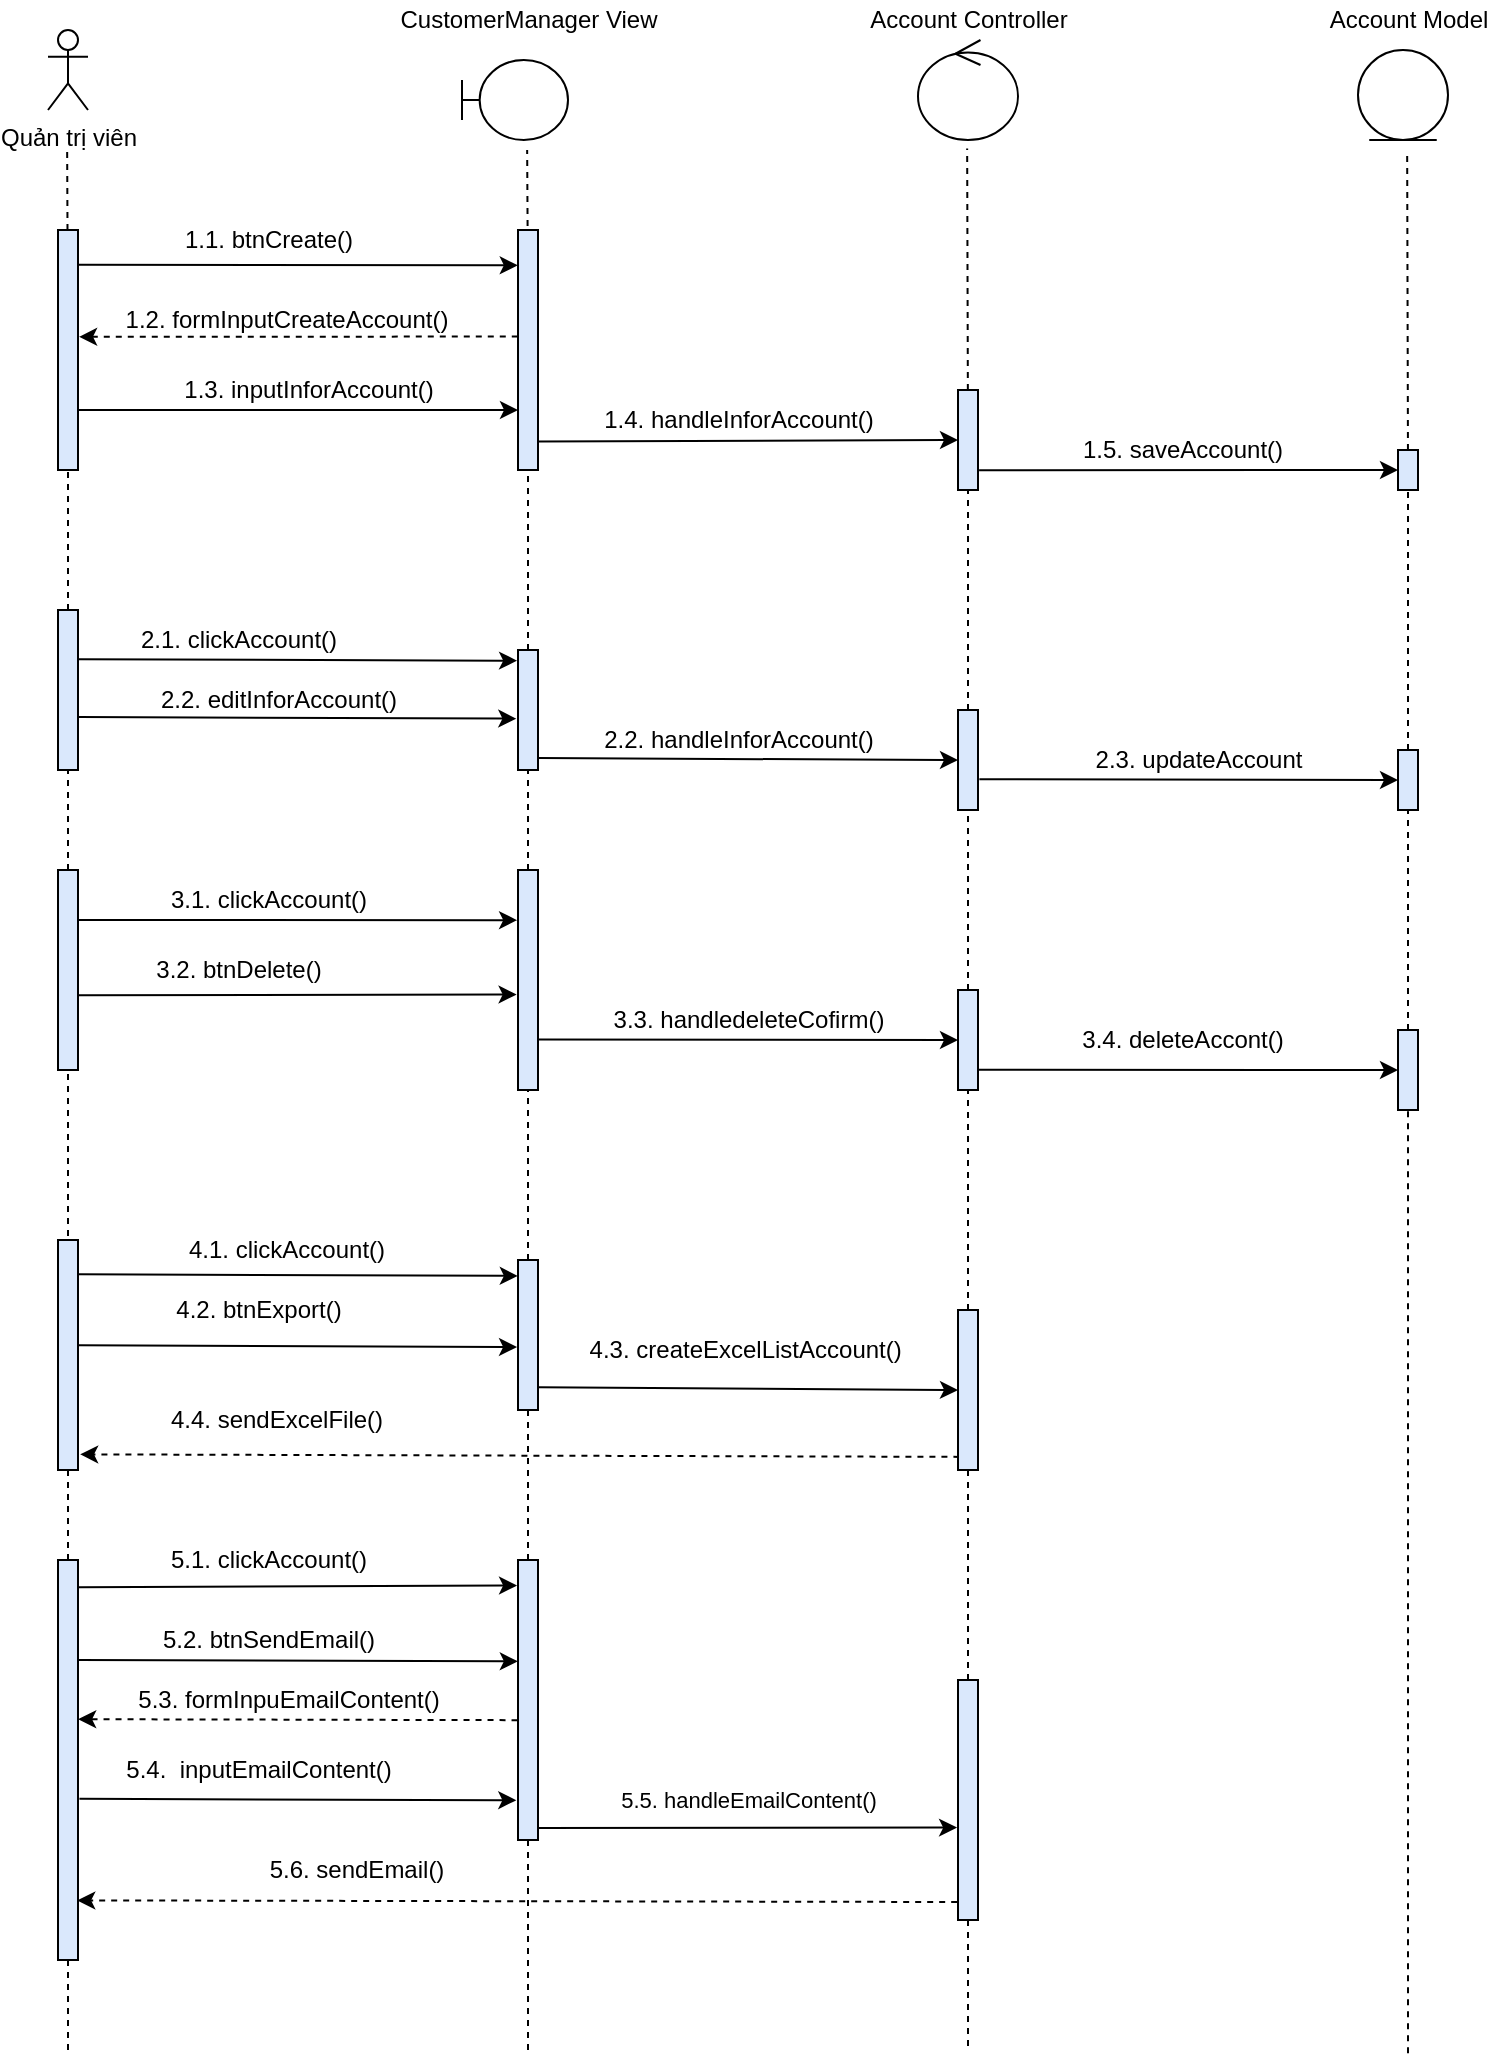 <mxfile version="20.3.0" type="device"><diagram id="4ZFDVbaHCsXSAVihsUI5" name="Trang-1"><mxGraphModel dx="1038" dy="649" grid="1" gridSize="10" guides="1" tooltips="1" connect="1" arrows="1" fold="1" page="1" pageScale="1" pageWidth="827" pageHeight="1169" math="0" shadow="0"><root><mxCell id="0"/><mxCell id="1" parent="0"/><mxCell id="-2VQtxw8_ylHw_jqO73N-1" value="" style="endArrow=none;dashed=1;html=1;rounded=0;startArrow=none;" parent="1" source="-2VQtxw8_ylHw_jqO73N-33" target="-2VQtxw8_ylHw_jqO73N-21" edge="1"><mxGeometry width="50" height="50" relative="1" as="geometry"><mxPoint x="439.58" y="600.693" as="sourcePoint"/><mxPoint x="439.58" y="210" as="targetPoint"/></mxGeometry></mxCell><mxCell id="-2VQtxw8_ylHw_jqO73N-2" value="Quản trị viên" style="shape=umlActor;verticalLabelPosition=bottom;verticalAlign=top;html=1;outlineConnect=0;" parent="1" vertex="1"><mxGeometry x="200" y="150" width="20" height="40" as="geometry"/></mxCell><mxCell id="-2VQtxw8_ylHw_jqO73N-3" value="" style="endArrow=none;dashed=1;html=1;rounded=0;startArrow=none;" parent="1" source="-2VQtxw8_ylHw_jqO73N-7" edge="1"><mxGeometry width="50" height="50" relative="1" as="geometry"><mxPoint x="209.58" y="600.693" as="sourcePoint"/><mxPoint x="209.58" y="210" as="targetPoint"/></mxGeometry></mxCell><mxCell id="-2VQtxw8_ylHw_jqO73N-4" value="" style="endArrow=none;dashed=1;html=1;rounded=0;startArrow=none;" parent="1" source="-2VQtxw8_ylHw_jqO73N-21" edge="1"><mxGeometry width="50" height="50" relative="1" as="geometry"><mxPoint x="439.58" y="600.693" as="sourcePoint"/><mxPoint x="439.58" y="210" as="targetPoint"/></mxGeometry></mxCell><mxCell id="-2VQtxw8_ylHw_jqO73N-5" value="" style="endArrow=none;dashed=1;html=1;rounded=0;startArrow=none;" parent="1" source="-2VQtxw8_ylHw_jqO73N-11" edge="1"><mxGeometry width="50" height="50" relative="1" as="geometry"><mxPoint x="659.58" y="600.003" as="sourcePoint"/><mxPoint x="659.58" y="209.31" as="targetPoint"/></mxGeometry></mxCell><mxCell id="-2VQtxw8_ylHw_jqO73N-6" value="" style="endArrow=none;dashed=1;html=1;rounded=0;startArrow=none;" parent="1" source="-2VQtxw8_ylHw_jqO73N-13" edge="1"><mxGeometry width="50" height="50" relative="1" as="geometry"><mxPoint x="879.58" y="600.693" as="sourcePoint"/><mxPoint x="879.58" y="210" as="targetPoint"/></mxGeometry></mxCell><mxCell id="-2VQtxw8_ylHw_jqO73N-7" value="" style="rounded=0;whiteSpace=wrap;html=1;fillColor=#DAE8FC;" parent="1" vertex="1"><mxGeometry x="205" y="250" width="10" height="120" as="geometry"/></mxCell><mxCell id="-2VQtxw8_ylHw_jqO73N-8" value="" style="endArrow=none;dashed=1;html=1;rounded=0;startArrow=none;" parent="1" source="-2VQtxw8_ylHw_jqO73N-31" target="-2VQtxw8_ylHw_jqO73N-7" edge="1"><mxGeometry width="50" height="50" relative="1" as="geometry"><mxPoint x="210" y="600" as="sourcePoint"/><mxPoint x="209.58" y="210" as="targetPoint"/></mxGeometry></mxCell><mxCell id="-2VQtxw8_ylHw_jqO73N-9" value="" style="endArrow=classic;html=1;rounded=0;entryX=-0.011;entryY=0.147;entryDx=0;entryDy=0;entryPerimeter=0;exitX=0.989;exitY=0.145;exitDx=0;exitDy=0;exitPerimeter=0;" parent="1" source="-2VQtxw8_ylHw_jqO73N-7" target="-2VQtxw8_ylHw_jqO73N-22" edge="1"><mxGeometry width="50" height="50" relative="1" as="geometry"><mxPoint x="220" y="268" as="sourcePoint"/><mxPoint x="430" y="268" as="targetPoint"/></mxGeometry></mxCell><mxCell id="-2VQtxw8_ylHw_jqO73N-10" value="1.1. btnCreate()" style="text;html=1;align=center;verticalAlign=middle;resizable=0;points=[];autosize=1;strokeColor=none;fillColor=none;" parent="1" vertex="1"><mxGeometry x="260" y="245" width="100" height="20" as="geometry"/></mxCell><mxCell id="-2VQtxw8_ylHw_jqO73N-11" value="" style="rounded=0;whiteSpace=wrap;html=1;fillColor=#DAE8FC;" parent="1" vertex="1"><mxGeometry x="655" y="330" width="10" height="50" as="geometry"/></mxCell><mxCell id="-2VQtxw8_ylHw_jqO73N-12" value="" style="endArrow=none;dashed=1;html=1;rounded=0;startArrow=none;" parent="1" source="-2VQtxw8_ylHw_jqO73N-37" target="-2VQtxw8_ylHw_jqO73N-11" edge="1"><mxGeometry width="50" height="50" relative="1" as="geometry"><mxPoint x="660" y="600" as="sourcePoint"/><mxPoint x="659.58" y="209.31" as="targetPoint"/></mxGeometry></mxCell><mxCell id="-2VQtxw8_ylHw_jqO73N-13" value="" style="rounded=0;whiteSpace=wrap;html=1;fillColor=#DAE8FC;" parent="1" vertex="1"><mxGeometry x="875" y="360" width="10" height="20" as="geometry"/></mxCell><mxCell id="-2VQtxw8_ylHw_jqO73N-14" value="" style="endArrow=none;dashed=1;html=1;rounded=0;startArrow=none;" parent="1" source="-2VQtxw8_ylHw_jqO73N-75" target="-2VQtxw8_ylHw_jqO73N-13" edge="1"><mxGeometry width="50" height="50" relative="1" as="geometry"><mxPoint x="880" y="600" as="sourcePoint"/><mxPoint x="879.58" y="210" as="targetPoint"/></mxGeometry></mxCell><mxCell id="-2VQtxw8_ylHw_jqO73N-15" value="" style="shape=umlBoundary;whiteSpace=wrap;html=1;" parent="1" vertex="1"><mxGeometry x="407" y="165" width="53" height="40" as="geometry"/></mxCell><mxCell id="-2VQtxw8_ylHw_jqO73N-16" value="CustomerManager View" style="text;html=1;align=center;verticalAlign=middle;resizable=0;points=[];autosize=1;strokeColor=none;fillColor=none;" parent="1" vertex="1"><mxGeometry x="370" y="135" width="140" height="20" as="geometry"/></mxCell><mxCell id="-2VQtxw8_ylHw_jqO73N-17" value="Account Controller" style="text;html=1;align=center;verticalAlign=middle;resizable=0;points=[];autosize=1;strokeColor=none;fillColor=none;" parent="1" vertex="1"><mxGeometry x="605" y="135" width="110" height="20" as="geometry"/></mxCell><mxCell id="-2VQtxw8_ylHw_jqO73N-18" value="" style="ellipse;shape=umlControl;whiteSpace=wrap;html=1;" parent="1" vertex="1"><mxGeometry x="635" y="155" width="50" height="50" as="geometry"/></mxCell><mxCell id="-2VQtxw8_ylHw_jqO73N-19" value="Account Model" style="text;html=1;align=center;verticalAlign=middle;resizable=0;points=[];autosize=1;strokeColor=none;fillColor=none;" parent="1" vertex="1"><mxGeometry x="835" y="135" width="90" height="20" as="geometry"/></mxCell><mxCell id="-2VQtxw8_ylHw_jqO73N-20" value="" style="ellipse;shape=umlEntity;whiteSpace=wrap;html=1;" parent="1" vertex="1"><mxGeometry x="855" y="160" width="45" height="45" as="geometry"/></mxCell><mxCell id="-2VQtxw8_ylHw_jqO73N-21" value="" style="rounded=0;whiteSpace=wrap;html=1;fillColor=#DAE8FC;" parent="1" vertex="1"><mxGeometry x="435" y="260" width="10" height="50" as="geometry"/></mxCell><mxCell id="-2VQtxw8_ylHw_jqO73N-22" value="" style="rounded=0;whiteSpace=wrap;html=1;fillColor=#DAE8FC;" parent="1" vertex="1"><mxGeometry x="435" y="250" width="10" height="120" as="geometry"/></mxCell><mxCell id="-2VQtxw8_ylHw_jqO73N-24" value="1.2. formInputCreateAccount()" style="text;html=1;align=center;verticalAlign=middle;resizable=0;points=[];autosize=1;strokeColor=none;fillColor=none;fontSize=12;" parent="1" vertex="1"><mxGeometry x="229" y="285" width="180" height="20" as="geometry"/></mxCell><mxCell id="-2VQtxw8_ylHw_jqO73N-26" value="1.3. inputInforAccount()" style="text;html=1;align=center;verticalAlign=middle;resizable=0;points=[];autosize=1;strokeColor=none;fillColor=none;fontSize=12;" parent="1" vertex="1"><mxGeometry x="260" y="320" width="140" height="20" as="geometry"/></mxCell><mxCell id="-2VQtxw8_ylHw_jqO73N-27" value="" style="endArrow=classic;html=1;rounded=0;fontSize=12;exitX=1.005;exitY=0.881;exitDx=0;exitDy=0;entryX=0;entryY=0.5;entryDx=0;entryDy=0;exitPerimeter=0;" parent="1" source="-2VQtxw8_ylHw_jqO73N-22" target="-2VQtxw8_ylHw_jqO73N-11" edge="1"><mxGeometry width="50" height="50" relative="1" as="geometry"><mxPoint x="450" y="340" as="sourcePoint"/><mxPoint x="650" y="340" as="targetPoint"/></mxGeometry></mxCell><mxCell id="-2VQtxw8_ylHw_jqO73N-28" value="1.4. handleInforAccount()" style="text;html=1;align=center;verticalAlign=middle;resizable=0;points=[];autosize=1;strokeColor=none;fillColor=none;fontSize=12;" parent="1" vertex="1"><mxGeometry x="465" y="330" width="160" height="30" as="geometry"/></mxCell><mxCell id="-2VQtxw8_ylHw_jqO73N-29" value="" style="endArrow=classic;html=1;rounded=0;fontSize=12;exitX=1.054;exitY=0.803;exitDx=0;exitDy=0;entryX=0;entryY=0.5;entryDx=0;entryDy=0;exitPerimeter=0;" parent="1" source="-2VQtxw8_ylHw_jqO73N-11" target="-2VQtxw8_ylHw_jqO73N-13" edge="1"><mxGeometry width="50" height="50" relative="1" as="geometry"><mxPoint x="670" y="340" as="sourcePoint"/><mxPoint x="880" y="370" as="targetPoint"/></mxGeometry></mxCell><mxCell id="-2VQtxw8_ylHw_jqO73N-30" value="1.5. saveAccount()" style="text;html=1;align=center;verticalAlign=middle;resizable=0;points=[];autosize=1;strokeColor=none;fillColor=none;fontSize=12;" parent="1" vertex="1"><mxGeometry x="707" y="350" width="120" height="20" as="geometry"/></mxCell><mxCell id="-2VQtxw8_ylHw_jqO73N-31" value="" style="rounded=0;whiteSpace=wrap;html=1;fillColor=#DAE8FC;" parent="1" vertex="1"><mxGeometry x="205" y="440" width="10" height="80" as="geometry"/></mxCell><mxCell id="-2VQtxw8_ylHw_jqO73N-32" value="" style="endArrow=none;dashed=1;html=1;rounded=0;startArrow=none;" parent="1" source="-2VQtxw8_ylHw_jqO73N-43" target="-2VQtxw8_ylHw_jqO73N-31" edge="1"><mxGeometry width="50" height="50" relative="1" as="geometry"><mxPoint x="210" y="700" as="sourcePoint"/><mxPoint x="210" y="440" as="targetPoint"/></mxGeometry></mxCell><mxCell id="-2VQtxw8_ylHw_jqO73N-33" value="" style="rounded=0;whiteSpace=wrap;html=1;fillColor=#DAE8FC;" parent="1" vertex="1"><mxGeometry x="435" y="460" width="10" height="60" as="geometry"/></mxCell><mxCell id="-2VQtxw8_ylHw_jqO73N-34" value="" style="endArrow=none;dashed=1;html=1;rounded=0;startArrow=none;" parent="1" source="-2VQtxw8_ylHw_jqO73N-45" target="-2VQtxw8_ylHw_jqO73N-33" edge="1"><mxGeometry width="50" height="50" relative="1" as="geometry"><mxPoint x="439.58" y="700.693" as="sourcePoint"/><mxPoint x="439.97" y="380" as="targetPoint"/></mxGeometry></mxCell><mxCell id="-2VQtxw8_ylHw_jqO73N-35" value="" style="endArrow=classic;html=1;rounded=0;fontSize=12;entryX=-0.045;entryY=0.089;entryDx=0;entryDy=0;entryPerimeter=0;exitX=1.036;exitY=0.308;exitDx=0;exitDy=0;exitPerimeter=0;" parent="1" source="-2VQtxw8_ylHw_jqO73N-31" target="-2VQtxw8_ylHw_jqO73N-33" edge="1"><mxGeometry width="50" height="50" relative="1" as="geometry"><mxPoint x="220" y="465" as="sourcePoint"/><mxPoint x="430" y="465" as="targetPoint"/></mxGeometry></mxCell><mxCell id="-2VQtxw8_ylHw_jqO73N-36" value="2.1. clickAccount()" style="text;html=1;align=center;verticalAlign=middle;resizable=0;points=[];autosize=1;strokeColor=none;fillColor=none;fontSize=12;" parent="1" vertex="1"><mxGeometry x="240" y="445" width="110" height="20" as="geometry"/></mxCell><mxCell id="-2VQtxw8_ylHw_jqO73N-37" value="" style="rounded=0;whiteSpace=wrap;html=1;fillColor=#DAE8FC;" parent="1" vertex="1"><mxGeometry x="655" y="490" width="10" height="50" as="geometry"/></mxCell><mxCell id="-2VQtxw8_ylHw_jqO73N-38" value="" style="endArrow=none;dashed=1;html=1;rounded=0;startArrow=none;" parent="1" source="-2VQtxw8_ylHw_jqO73N-51" target="-2VQtxw8_ylHw_jqO73N-37" edge="1"><mxGeometry width="50" height="50" relative="1" as="geometry"><mxPoint x="660" y="700" as="sourcePoint"/><mxPoint x="660" y="440" as="targetPoint"/></mxGeometry></mxCell><mxCell id="-2VQtxw8_ylHw_jqO73N-39" value="" style="endArrow=classic;html=1;rounded=0;exitX=1.025;exitY=0.901;exitDx=0;exitDy=0;entryX=0;entryY=0.5;entryDx=0;entryDy=0;exitPerimeter=0;" parent="1" source="-2VQtxw8_ylHw_jqO73N-33" target="-2VQtxw8_ylHw_jqO73N-37" edge="1"><mxGeometry width="50" height="50" relative="1" as="geometry"><mxPoint x="450" y="466" as="sourcePoint"/><mxPoint x="650" y="490" as="targetPoint"/><Array as="points"/></mxGeometry></mxCell><mxCell id="-2VQtxw8_ylHw_jqO73N-40" value="2.2. handleInforAccount()" style="text;html=1;align=center;verticalAlign=middle;resizable=0;points=[];autosize=1;strokeColor=none;fillColor=none;" parent="1" vertex="1"><mxGeometry x="465" y="490" width="160" height="30" as="geometry"/></mxCell><mxCell id="-2VQtxw8_ylHw_jqO73N-43" value="" style="rounded=0;whiteSpace=wrap;html=1;fillColor=#DAE8FC;" parent="1" vertex="1"><mxGeometry x="205" y="570" width="10" height="100" as="geometry"/></mxCell><mxCell id="-2VQtxw8_ylHw_jqO73N-44" value="" style="endArrow=none;dashed=1;html=1;rounded=0;startArrow=none;" parent="1" source="ipiLqEK6am6Ms7fd08Uk-1" target="-2VQtxw8_ylHw_jqO73N-43" edge="1"><mxGeometry width="50" height="50" relative="1" as="geometry"><mxPoint x="210" y="900" as="sourcePoint"/><mxPoint x="210" y="540.0" as="targetPoint"/></mxGeometry></mxCell><mxCell id="-2VQtxw8_ylHw_jqO73N-45" value="" style="rounded=0;whiteSpace=wrap;html=1;fillColor=#DAE8FC;" parent="1" vertex="1"><mxGeometry x="435" y="570" width="10" height="110" as="geometry"/></mxCell><mxCell id="-2VQtxw8_ylHw_jqO73N-46" value="" style="endArrow=none;dashed=1;html=1;rounded=0;startArrow=none;" parent="1" source="-2VQtxw8_ylHw_jqO73N-63" target="-2VQtxw8_ylHw_jqO73N-45" edge="1"><mxGeometry width="50" height="50" relative="1" as="geometry"><mxPoint x="440" y="820" as="sourcePoint"/><mxPoint x="439.982" y="480.0" as="targetPoint"/></mxGeometry></mxCell><mxCell id="-2VQtxw8_ylHw_jqO73N-47" value="" style="endArrow=classic;html=1;rounded=0;exitX=1;exitY=0.25;exitDx=0;exitDy=0;entryX=-0.045;entryY=0.228;entryDx=0;entryDy=0;entryPerimeter=0;" parent="1" source="-2VQtxw8_ylHw_jqO73N-43" target="-2VQtxw8_ylHw_jqO73N-45" edge="1"><mxGeometry width="50" height="50" relative="1" as="geometry"><mxPoint x="400" y="640" as="sourcePoint"/><mxPoint x="430" y="580" as="targetPoint"/></mxGeometry></mxCell><mxCell id="-2VQtxw8_ylHw_jqO73N-48" value="3.1. clickAccount()" style="text;html=1;align=center;verticalAlign=middle;resizable=0;points=[];autosize=1;strokeColor=none;fillColor=none;" parent="1" vertex="1"><mxGeometry x="255" y="575" width="110" height="20" as="geometry"/></mxCell><mxCell id="-2VQtxw8_ylHw_jqO73N-49" value="" style="endArrow=classic;html=1;rounded=0;exitX=1.032;exitY=0.626;exitDx=0;exitDy=0;entryX=-0.069;entryY=0.566;entryDx=0;entryDy=0;entryPerimeter=0;exitPerimeter=0;" parent="1" source="-2VQtxw8_ylHw_jqO73N-43" target="-2VQtxw8_ylHw_jqO73N-45" edge="1"><mxGeometry width="50" height="50" relative="1" as="geometry"><mxPoint x="420" y="630" as="sourcePoint"/><mxPoint x="470" y="580" as="targetPoint"/></mxGeometry></mxCell><mxCell id="-2VQtxw8_ylHw_jqO73N-50" value="3.2. btnDelete()" style="text;html=1;align=center;verticalAlign=middle;resizable=0;points=[];autosize=1;strokeColor=none;fillColor=none;" parent="1" vertex="1"><mxGeometry x="245" y="610" width="100" height="20" as="geometry"/></mxCell><mxCell id="-2VQtxw8_ylHw_jqO73N-51" value="" style="rounded=0;whiteSpace=wrap;html=1;fillColor=#DAE8FC;" parent="1" vertex="1"><mxGeometry x="655" y="630" width="10" height="50" as="geometry"/></mxCell><mxCell id="-2VQtxw8_ylHw_jqO73N-52" value="" style="endArrow=none;dashed=1;html=1;rounded=0;startArrow=none;" parent="1" source="-2VQtxw8_ylHw_jqO73N-68" target="-2VQtxw8_ylHw_jqO73N-51" edge="1"><mxGeometry width="50" height="50" relative="1" as="geometry"><mxPoint x="660" y="990" as="sourcePoint"/><mxPoint x="660" y="530" as="targetPoint"/></mxGeometry></mxCell><mxCell id="-2VQtxw8_ylHw_jqO73N-53" value="" style="endArrow=classic;html=1;rounded=0;exitX=1.013;exitY=0.771;exitDx=0;exitDy=0;entryX=0;entryY=0.5;entryDx=0;entryDy=0;exitPerimeter=0;" parent="1" source="-2VQtxw8_ylHw_jqO73N-45" target="-2VQtxw8_ylHw_jqO73N-51" edge="1"><mxGeometry width="50" height="50" relative="1" as="geometry"><mxPoint x="450" y="620" as="sourcePoint"/><mxPoint x="650" y="620" as="targetPoint"/></mxGeometry></mxCell><mxCell id="-2VQtxw8_ylHw_jqO73N-54" value="3.3. handledeleteCofirm()" style="text;html=1;align=center;verticalAlign=middle;resizable=0;points=[];autosize=1;strokeColor=none;fillColor=none;" parent="1" vertex="1"><mxGeometry x="470" y="630" width="160" height="30" as="geometry"/></mxCell><mxCell id="-2VQtxw8_ylHw_jqO73N-55" value="" style="rounded=0;whiteSpace=wrap;html=1;fillColor=#DAE8FC;" parent="1" vertex="1"><mxGeometry x="875" y="650" width="10" height="40" as="geometry"/></mxCell><mxCell id="-2VQtxw8_ylHw_jqO73N-56" value="" style="endArrow=none;dashed=1;html=1;rounded=0;startArrow=none;" parent="1" target="-2VQtxw8_ylHw_jqO73N-55" edge="1"><mxGeometry width="50" height="50" relative="1" as="geometry"><mxPoint x="880" y="1161.6" as="sourcePoint"/><mxPoint x="880" y="430" as="targetPoint"/></mxGeometry></mxCell><mxCell id="-2VQtxw8_ylHw_jqO73N-57" value="" style="endArrow=classic;html=1;rounded=0;exitX=1.021;exitY=0.797;exitDx=0;exitDy=0;entryX=0;entryY=0.5;entryDx=0;entryDy=0;exitPerimeter=0;" parent="1" source="-2VQtxw8_ylHw_jqO73N-51" target="-2VQtxw8_ylHw_jqO73N-55" edge="1"><mxGeometry width="50" height="50" relative="1" as="geometry"><mxPoint x="510" y="530" as="sourcePoint"/><mxPoint x="560" y="480" as="targetPoint"/></mxGeometry></mxCell><mxCell id="-2VQtxw8_ylHw_jqO73N-58" value="3.4. deleteAccont()" style="text;html=1;align=center;verticalAlign=middle;resizable=0;points=[];autosize=1;strokeColor=none;fillColor=none;" parent="1" vertex="1"><mxGeometry x="707" y="645" width="120" height="20" as="geometry"/></mxCell><mxCell id="-2VQtxw8_ylHw_jqO73N-59" value="" style="endArrow=classic;html=1;rounded=0;entryX=-0.084;entryY=0.572;entryDx=0;entryDy=0;entryPerimeter=0;exitX=1.037;exitY=0.669;exitDx=0;exitDy=0;exitPerimeter=0;" parent="1" source="-2VQtxw8_ylHw_jqO73N-31" target="-2VQtxw8_ylHw_jqO73N-33" edge="1"><mxGeometry width="50" height="50" relative="1" as="geometry"><mxPoint x="220" y="495" as="sourcePoint"/><mxPoint x="265" y="440" as="targetPoint"/></mxGeometry></mxCell><mxCell id="-2VQtxw8_ylHw_jqO73N-60" value="2.2. editInforAccount()" style="text;html=1;align=center;verticalAlign=middle;resizable=0;points=[];autosize=1;strokeColor=none;fillColor=none;" parent="1" vertex="1"><mxGeometry x="250" y="475" width="130" height="20" as="geometry"/></mxCell><mxCell id="-2VQtxw8_ylHw_jqO73N-61" value="" style="rounded=0;whiteSpace=wrap;html=1;fillColor=#DAE8FC;" parent="1" vertex="1"><mxGeometry x="205" y="755" width="10" height="115" as="geometry"/></mxCell><mxCell id="-2VQtxw8_ylHw_jqO73N-62" value="" style="endArrow=classic;html=1;rounded=0;entryX=-0.009;entryY=0.106;entryDx=0;entryDy=0;exitX=1.014;exitY=0.149;exitDx=0;exitDy=0;exitPerimeter=0;entryPerimeter=0;" parent="1" source="-2VQtxw8_ylHw_jqO73N-61" target="-2VQtxw8_ylHw_jqO73N-63" edge="1"><mxGeometry width="50" height="50" relative="1" as="geometry"><mxPoint x="220" y="773" as="sourcePoint"/><mxPoint x="430" y="775" as="targetPoint"/></mxGeometry></mxCell><mxCell id="-2VQtxw8_ylHw_jqO73N-63" value="" style="rounded=0;whiteSpace=wrap;html=1;fillColor=#DAE8FC;" parent="1" vertex="1"><mxGeometry x="435" y="765" width="10" height="75" as="geometry"/></mxCell><mxCell id="-2VQtxw8_ylHw_jqO73N-64" value="" style="endArrow=none;dashed=1;html=1;rounded=0;startArrow=none;" parent="1" source="ipiLqEK6am6Ms7fd08Uk-3" target="-2VQtxw8_ylHw_jqO73N-63" edge="1"><mxGeometry width="50" height="50" relative="1" as="geometry"><mxPoint x="440" y="985" as="sourcePoint"/><mxPoint x="440" y="735.0" as="targetPoint"/></mxGeometry></mxCell><mxCell id="-2VQtxw8_ylHw_jqO73N-65" value="4.1. clickAccount()" style="text;html=1;align=center;verticalAlign=middle;resizable=0;points=[];autosize=1;strokeColor=none;fillColor=none;" parent="1" vertex="1"><mxGeometry x="264" y="750" width="110" height="20" as="geometry"/></mxCell><mxCell id="-2VQtxw8_ylHw_jqO73N-69" value="" style="endArrow=classic;html=1;rounded=0;exitX=1.033;exitY=0.848;exitDx=0;exitDy=0;entryX=0;entryY=0.5;entryDx=0;entryDy=0;exitPerimeter=0;" parent="1" source="-2VQtxw8_ylHw_jqO73N-63" target="-2VQtxw8_ylHw_jqO73N-68" edge="1"><mxGeometry width="50" height="50" relative="1" as="geometry"><mxPoint x="550" y="755" as="sourcePoint"/><mxPoint x="600" y="705" as="targetPoint"/></mxGeometry></mxCell><mxCell id="-2VQtxw8_ylHw_jqO73N-70" value="4.3. createExcelListAccount()&amp;nbsp;" style="text;html=1;align=center;verticalAlign=middle;resizable=0;points=[];autosize=1;strokeColor=none;fillColor=none;" parent="1" vertex="1"><mxGeometry x="465" y="800" width="170" height="20" as="geometry"/></mxCell><mxCell id="-2VQtxw8_ylHw_jqO73N-75" value="" style="rounded=0;whiteSpace=wrap;html=1;fillColor=#DAE8FC;" parent="1" vertex="1"><mxGeometry x="875" y="510" width="10" height="30" as="geometry"/></mxCell><mxCell id="-2VQtxw8_ylHw_jqO73N-76" value="" style="endArrow=none;dashed=1;html=1;rounded=0;startArrow=none;" parent="1" source="-2VQtxw8_ylHw_jqO73N-55" target="-2VQtxw8_ylHw_jqO73N-75" edge="1"><mxGeometry width="50" height="50" relative="1" as="geometry"><mxPoint x="880" y="590" as="sourcePoint"/><mxPoint x="880" y="430" as="targetPoint"/></mxGeometry></mxCell><mxCell id="-2VQtxw8_ylHw_jqO73N-77" value="" style="endArrow=classic;html=1;rounded=0;exitX=1.069;exitY=0.692;exitDx=0;exitDy=0;entryX=0;entryY=0.5;entryDx=0;entryDy=0;exitPerimeter=0;" parent="1" source="-2VQtxw8_ylHw_jqO73N-37" target="-2VQtxw8_ylHw_jqO73N-75" edge="1"><mxGeometry width="50" height="50" relative="1" as="geometry"><mxPoint x="670" y="500" as="sourcePoint"/><mxPoint x="860" y="490" as="targetPoint"/></mxGeometry></mxCell><mxCell id="-2VQtxw8_ylHw_jqO73N-78" value="2.3. updateAccount" style="text;html=1;align=center;verticalAlign=middle;resizable=0;points=[];autosize=1;strokeColor=none;fillColor=none;" parent="1" vertex="1"><mxGeometry x="715" y="505" width="120" height="20" as="geometry"/></mxCell><mxCell id="-2VQtxw8_ylHw_jqO73N-90" value="" style="endArrow=classic;html=1;rounded=0;entryX=0;entryY=0.75;entryDx=0;entryDy=0;exitX=1;exitY=0.75;exitDx=0;exitDy=0;" parent="1" source="-2VQtxw8_ylHw_jqO73N-7" target="-2VQtxw8_ylHw_jqO73N-22" edge="1"><mxGeometry width="50" height="50" relative="1" as="geometry"><mxPoint x="380" y="300" as="sourcePoint"/><mxPoint x="430" y="250" as="targetPoint"/></mxGeometry></mxCell><mxCell id="-2VQtxw8_ylHw_jqO73N-93" value="" style="endArrow=classic;html=1;rounded=0;exitX=0.071;exitY=0.918;exitDx=0;exitDy=0;exitPerimeter=0;entryX=1.108;entryY=0.932;entryDx=0;entryDy=0;entryPerimeter=0;dashed=1;" parent="1" source="-2VQtxw8_ylHw_jqO73N-68" target="-2VQtxw8_ylHw_jqO73N-61" edge="1"><mxGeometry width="50" height="50" relative="1" as="geometry"><mxPoint x="400" y="835" as="sourcePoint"/><mxPoint x="450" y="785" as="targetPoint"/></mxGeometry></mxCell><mxCell id="-2VQtxw8_ylHw_jqO73N-94" value="4.4. sendExcelFile()" style="text;html=1;align=center;verticalAlign=middle;resizable=0;points=[];autosize=1;strokeColor=none;fillColor=none;" parent="1" vertex="1"><mxGeometry x="254" y="835" width="120" height="20" as="geometry"/></mxCell><mxCell id="-2VQtxw8_ylHw_jqO73N-97" value="" style="endArrow=classic;html=1;rounded=0;entryX=-0.047;entryY=0.58;entryDx=0;entryDy=0;exitX=1.004;exitY=0.458;exitDx=0;exitDy=0;exitPerimeter=0;entryPerimeter=0;" parent="1" source="-2VQtxw8_ylHw_jqO73N-61" target="-2VQtxw8_ylHw_jqO73N-63" edge="1"><mxGeometry width="50" height="50" relative="1" as="geometry"><mxPoint x="305" y="825" as="sourcePoint"/><mxPoint x="355" y="775" as="targetPoint"/></mxGeometry></mxCell><mxCell id="-2VQtxw8_ylHw_jqO73N-98" value="4.2. btnExport()" style="text;html=1;align=center;verticalAlign=middle;resizable=0;points=[];autosize=1;strokeColor=none;fillColor=none;" parent="1" vertex="1"><mxGeometry x="255" y="780" width="100" height="20" as="geometry"/></mxCell><mxCell id="ipiLqEK6am6Ms7fd08Uk-1" value="" style="rounded=0;whiteSpace=wrap;html=1;fillColor=#DAE8FC;" parent="1" vertex="1"><mxGeometry x="205" y="915" width="10" height="200" as="geometry"/></mxCell><mxCell id="ipiLqEK6am6Ms7fd08Uk-3" value="&lt;span style=&quot;color: rgba(0, 0, 0, 0); font-family: monospace; font-size: 0px; text-align: start;&quot;&gt;%3CmxGraphModel%3E%3Croot%3E%3CmxCell%20id%3D%220%22%2F%3E%3CmxCell%20id%3D%221%22%20parent%3D%220%22%2F%3E%3CmxCell%20id%3D%222%22%20value%3D%22%22%20style%3D%22rounded%3D0%3BwhiteSpace%3Dwrap%3Bhtml%3D1%3BfillColor%3D%23DAE8FC%3B%22%20vertex%3D%221%22%20parent%3D%221%22%3E%3CmxGeometry%20x%3D%22435%22%20y%3D%22690%22%20width%3D%2210%22%20height%3D%22140%22%20as%3D%22geometry%22%2F%3E%3C%2FmxCell%3E%3C%2Froot%3E%3C%2FmxGraphModel%3E&lt;/span&gt;" style="rounded=0;whiteSpace=wrap;html=1;fillColor=#DAE8FC;" parent="1" vertex="1"><mxGeometry x="435" y="915" width="10" height="140" as="geometry"/></mxCell><mxCell id="ipiLqEK6am6Ms7fd08Uk-5" value="" style="endArrow=classic;html=1;rounded=0;exitX=1.019;exitY=0.068;exitDx=0;exitDy=0;exitPerimeter=0;entryX=-0.046;entryY=0.091;entryDx=0;entryDy=0;entryPerimeter=0;" parent="1" source="ipiLqEK6am6Ms7fd08Uk-1" target="ipiLqEK6am6Ms7fd08Uk-3" edge="1"><mxGeometry width="50" height="50" relative="1" as="geometry"><mxPoint x="230" y="935" as="sourcePoint"/><mxPoint x="430" y="935" as="targetPoint"/></mxGeometry></mxCell><mxCell id="ipiLqEK6am6Ms7fd08Uk-6" value="5.1. clickAccount()" style="text;html=1;align=center;verticalAlign=middle;resizable=0;points=[];autosize=1;strokeColor=none;fillColor=none;" parent="1" vertex="1"><mxGeometry x="255" y="905" width="110" height="20" as="geometry"/></mxCell><mxCell id="ipiLqEK6am6Ms7fd08Uk-7" value="" style="endArrow=classic;html=1;rounded=0;exitX=1;exitY=0.25;exitDx=0;exitDy=0;entryX=-0.008;entryY=0.362;entryDx=0;entryDy=0;entryPerimeter=0;" parent="1" source="ipiLqEK6am6Ms7fd08Uk-1" target="ipiLqEK6am6Ms7fd08Uk-3" edge="1"><mxGeometry width="50" height="50" relative="1" as="geometry"><mxPoint x="220" y="965" as="sourcePoint"/><mxPoint x="430" y="965" as="targetPoint"/></mxGeometry></mxCell><mxCell id="ipiLqEK6am6Ms7fd08Uk-8" value="5.2. btnSendEmail()" style="text;html=1;align=center;verticalAlign=middle;resizable=0;points=[];autosize=1;strokeColor=none;fillColor=none;" parent="1" vertex="1"><mxGeometry x="250" y="945" width="120" height="20" as="geometry"/></mxCell><mxCell id="ipiLqEK6am6Ms7fd08Uk-10" value="" style="endArrow=classic;html=1;rounded=0;entryX=1.008;entryY=0.398;entryDx=0;entryDy=0;entryPerimeter=0;exitX=-0.023;exitY=0.572;exitDx=0;exitDy=0;exitPerimeter=0;dashed=1;" parent="1" source="ipiLqEK6am6Ms7fd08Uk-3" target="ipiLqEK6am6Ms7fd08Uk-1" edge="1"><mxGeometry width="50" height="50" relative="1" as="geometry"><mxPoint x="430" y="995" as="sourcePoint"/><mxPoint x="220" y="995" as="targetPoint"/></mxGeometry></mxCell><mxCell id="ipiLqEK6am6Ms7fd08Uk-11" value="5.3. formInpuEmailContent()" style="text;html=1;align=center;verticalAlign=middle;resizable=0;points=[];autosize=1;strokeColor=none;fillColor=none;" parent="1" vertex="1"><mxGeometry x="235" y="975" width="170" height="20" as="geometry"/></mxCell><mxCell id="ipiLqEK6am6Ms7fd08Uk-12" value="" style="endArrow=classic;html=1;rounded=0;exitX=1.071;exitY=0.597;exitDx=0;exitDy=0;exitPerimeter=0;entryX=-0.084;entryY=0.858;entryDx=0;entryDy=0;entryPerimeter=0;" parent="1" source="ipiLqEK6am6Ms7fd08Uk-1" target="ipiLqEK6am6Ms7fd08Uk-3" edge="1"><mxGeometry width="50" height="50" relative="1" as="geometry"><mxPoint x="220" y="1035" as="sourcePoint"/><mxPoint x="430" y="1035" as="targetPoint"/></mxGeometry></mxCell><mxCell id="ipiLqEK6am6Ms7fd08Uk-13" value="5.4.&amp;nbsp; inputEmailContent()" style="text;html=1;align=center;verticalAlign=middle;resizable=0;points=[];autosize=1;strokeColor=none;fillColor=none;" parent="1" vertex="1"><mxGeometry x="230" y="1010" width="150" height="20" as="geometry"/></mxCell><mxCell id="ipiLqEK6am6Ms7fd08Uk-14" value="&lt;span style=&quot;color: rgba(0, 0, 0, 0); font-family: monospace; font-size: 0px; text-align: start;&quot;&gt;%3CmxGraphModel%3E%3Croot%3E%3CmxCell%20id%3D%220%22%2F%3E%3CmxCell%20id%3D%221%22%20parent%3D%220%22%2F%3E%3CmxCell%20id%3D%222%22%20value%3D%22%22%20style%3D%22rounded%3D0%3BwhiteSpace%3Dwrap%3Bhtml%3D1%3BfillColor%3D%23DAE8FC%3B%22%20vertex%3D%221%22%20parent%3D%221%22%3E%3CmxGeometry%20x%3D%22435%22%20y%3D%22690%22%20width%3D%2210%22%20height%3D%22140%22%20as%3D%22geometry%22%2F%3E%3C%2FmxCell%3E%3C%2Froot%3E%3C%2FmxGraphModel%3E&lt;/span&gt;" style="rounded=0;whiteSpace=wrap;html=1;fillColor=#DAE8FC;" parent="1" vertex="1"><mxGeometry x="655" y="975" width="10" height="120" as="geometry"/></mxCell><mxCell id="ipiLqEK6am6Ms7fd08Uk-16" value="5.5. handleEmailContent()" style="text;html=1;align=center;verticalAlign=middle;resizable=0;points=[];autosize=1;strokeColor=none;fillColor=none;fontSize=11;" parent="1" vertex="1"><mxGeometry x="475" y="1020" width="150" height="30" as="geometry"/></mxCell><mxCell id="ipiLqEK6am6Ms7fd08Uk-17" value="" style="endArrow=classic;html=1;rounded=0;fontSize=11;exitX=-0.041;exitY=0.925;exitDx=0;exitDy=0;exitPerimeter=0;dashed=1;entryX=0.963;entryY=0.851;entryDx=0;entryDy=0;entryPerimeter=0;" parent="1" source="ipiLqEK6am6Ms7fd08Uk-14" target="ipiLqEK6am6Ms7fd08Uk-1" edge="1"><mxGeometry width="50" height="50" relative="1" as="geometry"><mxPoint x="480" y="1165" as="sourcePoint"/><mxPoint x="220" y="1085" as="targetPoint"/></mxGeometry></mxCell><mxCell id="ipiLqEK6am6Ms7fd08Uk-18" value="5.6. sendEmail()" style="text;html=1;align=center;verticalAlign=middle;resizable=0;points=[];autosize=1;strokeColor=none;fillColor=none;fontSize=12;" parent="1" vertex="1"><mxGeometry x="304" y="1060" width="100" height="20" as="geometry"/></mxCell><mxCell id="ipiLqEK6am6Ms7fd08Uk-20" value="" style="endArrow=classic;html=1;rounded=0;exitX=0.967;exitY=0.957;exitDx=0;exitDy=0;exitPerimeter=0;entryX=-0.045;entryY=0.615;entryDx=0;entryDy=0;entryPerimeter=0;" parent="1" source="ipiLqEK6am6Ms7fd08Uk-3" target="ipiLqEK6am6Ms7fd08Uk-14" edge="1"><mxGeometry width="50" height="50" relative="1" as="geometry"><mxPoint x="480" y="1055" as="sourcePoint"/><mxPoint x="640" y="1011" as="targetPoint"/></mxGeometry></mxCell><mxCell id="f3FM4h9SOtBJhJV6JshZ-1" value="" style="endArrow=classic;html=1;rounded=0;exitX=-0.011;exitY=0.444;exitDx=0;exitDy=0;exitPerimeter=0;entryX=1.054;entryY=0.445;entryDx=0;entryDy=0;entryPerimeter=0;dashed=1;" parent="1" source="-2VQtxw8_ylHw_jqO73N-22" target="-2VQtxw8_ylHw_jqO73N-7" edge="1"><mxGeometry width="50" height="50" relative="1" as="geometry"><mxPoint x="280" y="310" as="sourcePoint"/><mxPoint x="330" y="260" as="targetPoint"/></mxGeometry></mxCell><mxCell id="-2VQtxw8_ylHw_jqO73N-68" value="" style="rounded=0;whiteSpace=wrap;html=1;fillColor=#DAE8FC;" parent="1" vertex="1"><mxGeometry x="655" y="790" width="10" height="80" as="geometry"/></mxCell><mxCell id="f3FM4h9SOtBJhJV6JshZ-5" value="" style="endArrow=none;dashed=1;html=1;rounded=0;startArrow=none;entryX=0.5;entryY=1;entryDx=0;entryDy=0;exitX=0.5;exitY=0;exitDx=0;exitDy=0;" parent="1" source="ipiLqEK6am6Ms7fd08Uk-14" target="-2VQtxw8_ylHw_jqO73N-68" edge="1"><mxGeometry width="50" height="50" relative="1" as="geometry"><mxPoint x="660" y="970" as="sourcePoint"/><mxPoint x="660" y="910" as="targetPoint"/></mxGeometry></mxCell><mxCell id="f3FM4h9SOtBJhJV6JshZ-7" value="" style="endArrow=none;dashed=1;html=1;rounded=0;exitX=0.5;exitY=1;exitDx=0;exitDy=0;" parent="1" source="ipiLqEK6am6Ms7fd08Uk-1" edge="1"><mxGeometry width="50" height="50" relative="1" as="geometry"><mxPoint x="530" y="1070" as="sourcePoint"/><mxPoint x="210" y="1160" as="targetPoint"/></mxGeometry></mxCell><mxCell id="f3FM4h9SOtBJhJV6JshZ-8" value="" style="endArrow=none;dashed=1;html=1;rounded=0;exitX=0.5;exitY=1;exitDx=0;exitDy=0;" parent="1" source="ipiLqEK6am6Ms7fd08Uk-3" edge="1"><mxGeometry width="50" height="50" relative="1" as="geometry"><mxPoint x="220" y="1125" as="sourcePoint"/><mxPoint x="440" y="1160" as="targetPoint"/></mxGeometry></mxCell><mxCell id="f3FM4h9SOtBJhJV6JshZ-9" value="" style="endArrow=none;dashed=1;html=1;rounded=0;exitX=0.5;exitY=1;exitDx=0;exitDy=0;" parent="1" source="ipiLqEK6am6Ms7fd08Uk-14" edge="1"><mxGeometry width="50" height="50" relative="1" as="geometry"><mxPoint x="230" y="1135" as="sourcePoint"/><mxPoint x="660" y="1160" as="targetPoint"/></mxGeometry></mxCell></root></mxGraphModel></diagram></mxfile>